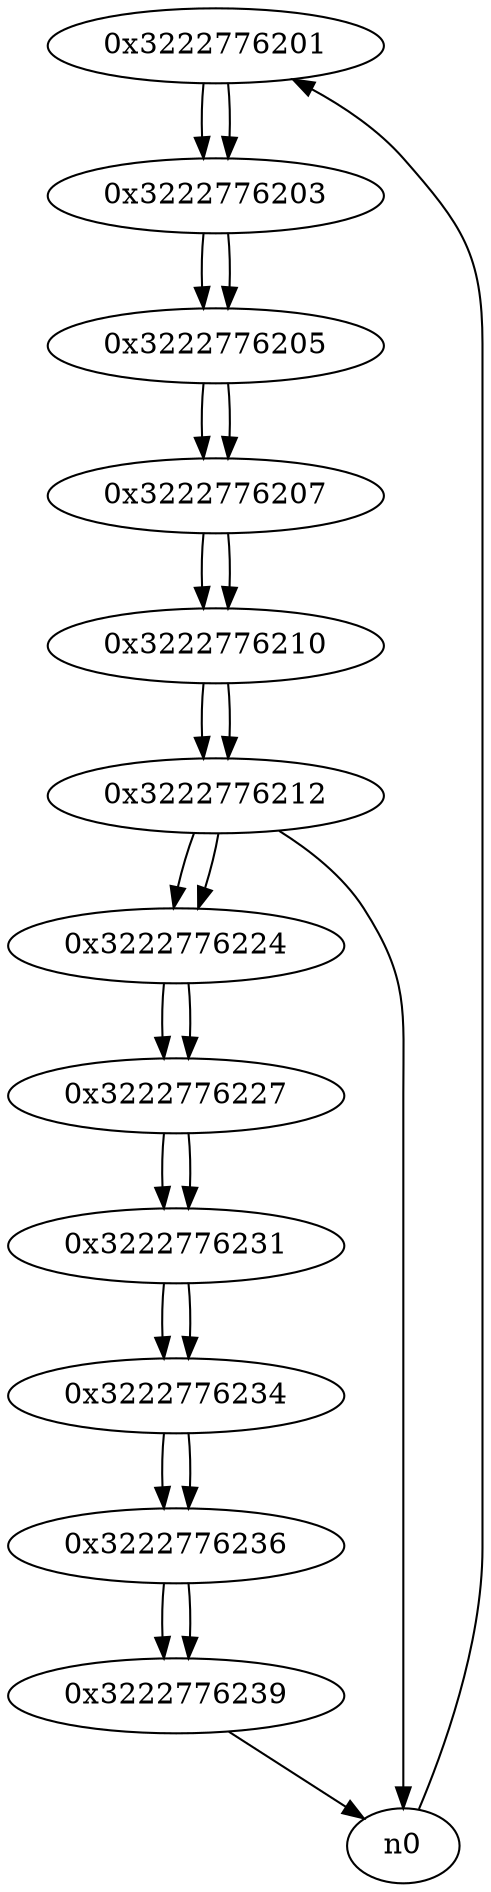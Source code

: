 digraph G{
/* nodes */
  n1 [label="0x3222776201"]
  n2 [label="0x3222776203"]
  n3 [label="0x3222776205"]
  n4 [label="0x3222776207"]
  n5 [label="0x3222776210"]
  n6 [label="0x3222776212"]
  n7 [label="0x3222776224"]
  n8 [label="0x3222776227"]
  n9 [label="0x3222776231"]
  n10 [label="0x3222776234"]
  n11 [label="0x3222776236"]
  n12 [label="0x3222776239"]
/* edges */
n1 -> n2;
n0 -> n1;
n2 -> n3;
n1 -> n2;
n3 -> n4;
n2 -> n3;
n4 -> n5;
n3 -> n4;
n5 -> n6;
n4 -> n5;
n6 -> n7;
n6 -> n0;
n5 -> n6;
n7 -> n8;
n6 -> n7;
n8 -> n9;
n7 -> n8;
n9 -> n10;
n8 -> n9;
n10 -> n11;
n9 -> n10;
n11 -> n12;
n10 -> n11;
n12 -> n0;
n11 -> n12;
}
